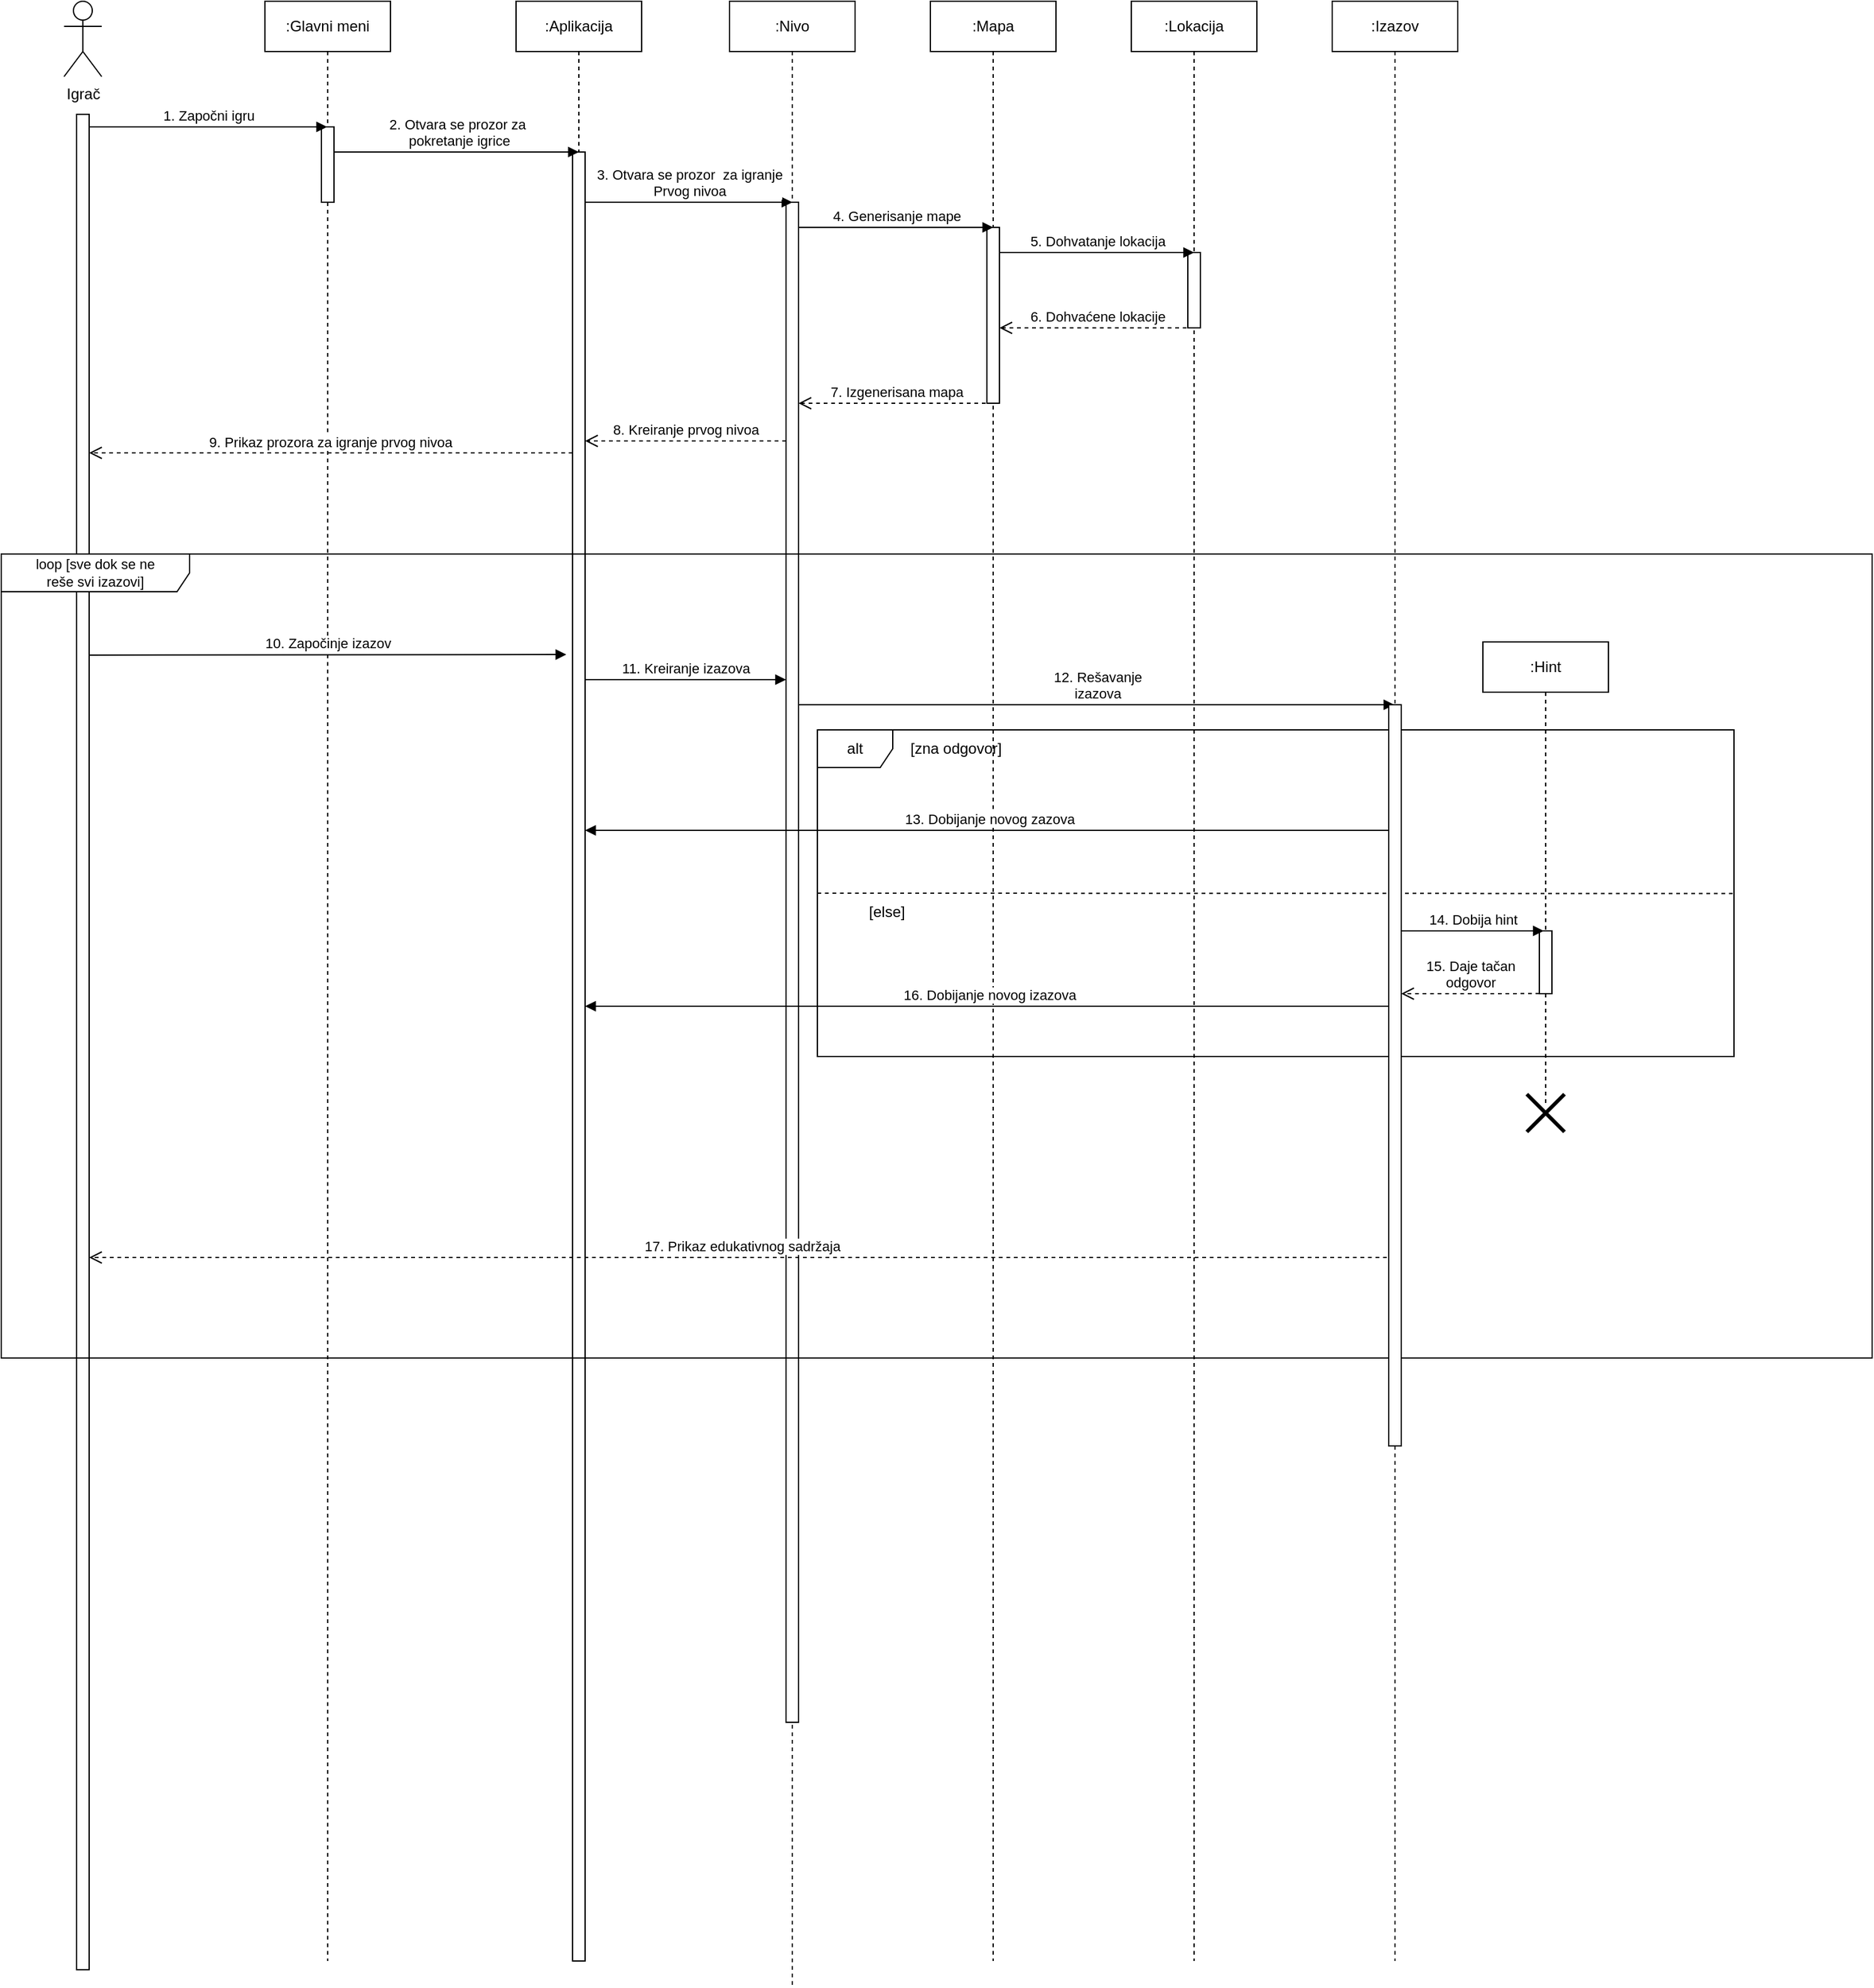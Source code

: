 <mxfile version="22.1.4" type="github">
  <diagram name="Page-1" id="2YBvvXClWsGukQMizWep">
    <mxGraphModel dx="1964" dy="615" grid="1" gridSize="10" guides="1" tooltips="1" connect="1" arrows="1" fold="1" page="1" pageScale="1" pageWidth="850" pageHeight="1100" math="0" shadow="0">
      <root>
        <mxCell id="0" />
        <mxCell id="1" parent="0" />
        <mxCell id="hXXFAV3YxGBH0Ydvt_z7-7" value="Igrač" style="shape=umlActor;verticalLabelPosition=bottom;verticalAlign=top;html=1;" parent="1" vertex="1">
          <mxGeometry x="40" y="40" width="30" height="60" as="geometry" />
        </mxCell>
        <mxCell id="hXXFAV3YxGBH0Ydvt_z7-12" value="" style="rounded=0;whiteSpace=wrap;html=1;rotation=90;" parent="1" vertex="1">
          <mxGeometry x="-683.45" y="863.46" width="1476.93" height="10" as="geometry" />
        </mxCell>
        <mxCell id="hXXFAV3YxGBH0Ydvt_z7-16" value=":Glavni meni" style="shape=umlLifeline;perimeter=lifelinePerimeter;whiteSpace=wrap;html=1;container=0;dropTarget=0;collapsible=0;recursiveResize=0;outlineConnect=0;portConstraint=eastwest;newEdgeStyle={&quot;edgeStyle&quot;:&quot;elbowEdgeStyle&quot;,&quot;elbow&quot;:&quot;vertical&quot;,&quot;curved&quot;:0,&quot;rounded&quot;:0};" parent="1" vertex="1">
          <mxGeometry x="200" y="40" width="100" height="1560" as="geometry" />
        </mxCell>
        <mxCell id="hXXFAV3YxGBH0Ydvt_z7-17" value="" style="html=1;points=[];perimeter=orthogonalPerimeter;outlineConnect=0;targetShapes=umlLifeline;portConstraint=eastwest;newEdgeStyle={&quot;edgeStyle&quot;:&quot;elbowEdgeStyle&quot;,&quot;elbow&quot;:&quot;vertical&quot;,&quot;curved&quot;:0,&quot;rounded&quot;:0};" parent="hXXFAV3YxGBH0Ydvt_z7-16" vertex="1">
          <mxGeometry x="45" y="100" width="10" height="60" as="geometry" />
        </mxCell>
        <mxCell id="hXXFAV3YxGBH0Ydvt_z7-18" value=":Aplikacija" style="shape=umlLifeline;perimeter=lifelinePerimeter;whiteSpace=wrap;html=1;container=0;dropTarget=0;collapsible=0;recursiveResize=0;outlineConnect=0;portConstraint=eastwest;newEdgeStyle={&quot;edgeStyle&quot;:&quot;elbowEdgeStyle&quot;,&quot;elbow&quot;:&quot;vertical&quot;,&quot;curved&quot;:0,&quot;rounded&quot;:0};size=40;" parent="1" vertex="1">
          <mxGeometry x="400" y="40" width="100" height="1560" as="geometry" />
        </mxCell>
        <mxCell id="hXXFAV3YxGBH0Ydvt_z7-19" value="" style="html=1;points=[];perimeter=orthogonalPerimeter;outlineConnect=0;targetShapes=umlLifeline;portConstraint=eastwest;newEdgeStyle={&quot;edgeStyle&quot;:&quot;elbowEdgeStyle&quot;,&quot;elbow&quot;:&quot;vertical&quot;,&quot;curved&quot;:0,&quot;rounded&quot;:0};" parent="hXXFAV3YxGBH0Ydvt_z7-18" vertex="1">
          <mxGeometry x="45" y="120" width="10" height="1440" as="geometry" />
        </mxCell>
        <mxCell id="hXXFAV3YxGBH0Ydvt_z7-20" value=":Nivo" style="shape=umlLifeline;perimeter=lifelinePerimeter;whiteSpace=wrap;html=1;container=0;dropTarget=0;collapsible=0;recursiveResize=0;outlineConnect=0;portConstraint=eastwest;newEdgeStyle={&quot;edgeStyle&quot;:&quot;elbowEdgeStyle&quot;,&quot;elbow&quot;:&quot;vertical&quot;,&quot;curved&quot;:0,&quot;rounded&quot;:0};" parent="1" vertex="1">
          <mxGeometry x="570" y="40" width="100" height="1580" as="geometry" />
        </mxCell>
        <mxCell id="hXXFAV3YxGBH0Ydvt_z7-21" value="" style="html=1;points=[];perimeter=orthogonalPerimeter;outlineConnect=0;targetShapes=umlLifeline;portConstraint=eastwest;newEdgeStyle={&quot;edgeStyle&quot;:&quot;elbowEdgeStyle&quot;,&quot;elbow&quot;:&quot;vertical&quot;,&quot;curved&quot;:0,&quot;rounded&quot;:0};" parent="hXXFAV3YxGBH0Ydvt_z7-20" vertex="1">
          <mxGeometry x="45" y="160" width="10" height="1210" as="geometry" />
        </mxCell>
        <mxCell id="hXXFAV3YxGBH0Ydvt_z7-22" value="1. Započni igru" style="html=1;verticalAlign=bottom;endArrow=block;edgeStyle=elbowEdgeStyle;elbow=vertical;curved=0;rounded=0;" parent="1" target="hXXFAV3YxGBH0Ydvt_z7-16" edge="1">
          <mxGeometry relative="1" as="geometry">
            <mxPoint x="60" y="140" as="sourcePoint" />
            <Array as="points">
              <mxPoint x="145" y="140" />
            </Array>
            <mxPoint x="230" y="140" as="targetPoint" />
          </mxGeometry>
        </mxCell>
        <mxCell id="hXXFAV3YxGBH0Ydvt_z7-23" value="&lt;div&gt;2. Otvara se prozor za&lt;/div&gt;&lt;div&gt;&amp;nbsp;pokretanje igrice&lt;br&gt;&lt;/div&gt;" style="html=1;verticalAlign=bottom;endArrow=block;edgeStyle=elbowEdgeStyle;elbow=vertical;curved=0;rounded=0;" parent="1" source="hXXFAV3YxGBH0Ydvt_z7-17" edge="1">
          <mxGeometry x="0.005" relative="1" as="geometry">
            <mxPoint x="260" y="160" as="sourcePoint" />
            <Array as="points">
              <mxPoint x="365" y="160" />
            </Array>
            <mxPoint x="450" y="160" as="targetPoint" />
            <mxPoint as="offset" />
          </mxGeometry>
        </mxCell>
        <mxCell id="hXXFAV3YxGBH0Ydvt_z7-24" value=":Mapa" style="shape=umlLifeline;perimeter=lifelinePerimeter;whiteSpace=wrap;html=1;container=0;dropTarget=0;collapsible=0;recursiveResize=0;outlineConnect=0;portConstraint=eastwest;newEdgeStyle={&quot;edgeStyle&quot;:&quot;elbowEdgeStyle&quot;,&quot;elbow&quot;:&quot;vertical&quot;,&quot;curved&quot;:0,&quot;rounded&quot;:0};" parent="1" vertex="1">
          <mxGeometry x="730" y="40" width="100" height="1560" as="geometry" />
        </mxCell>
        <mxCell id="hXXFAV3YxGBH0Ydvt_z7-25" value="" style="html=1;points=[];perimeter=orthogonalPerimeter;outlineConnect=0;targetShapes=umlLifeline;portConstraint=eastwest;newEdgeStyle={&quot;edgeStyle&quot;:&quot;elbowEdgeStyle&quot;,&quot;elbow&quot;:&quot;vertical&quot;,&quot;curved&quot;:0,&quot;rounded&quot;:0};" parent="hXXFAV3YxGBH0Ydvt_z7-24" vertex="1">
          <mxGeometry x="45" y="180" width="10" height="140" as="geometry" />
        </mxCell>
        <mxCell id="hXXFAV3YxGBH0Ydvt_z7-26" value="&lt;div&gt;3. Otvara se prozor&amp;nbsp; za igranje&lt;/div&gt;&lt;div&gt;Prvog nivoa&lt;br&gt;&lt;/div&gt;" style="html=1;verticalAlign=bottom;endArrow=block;edgeStyle=elbowEdgeStyle;elbow=vertical;curved=0;rounded=0;" parent="1" source="hXXFAV3YxGBH0Ydvt_z7-19" edge="1">
          <mxGeometry x="-0.001" relative="1" as="geometry">
            <mxPoint x="460" y="200" as="sourcePoint" />
            <Array as="points" />
            <mxPoint x="620.07" y="199.86" as="targetPoint" />
            <mxPoint as="offset" />
          </mxGeometry>
        </mxCell>
        <mxCell id="hXXFAV3YxGBH0Ydvt_z7-27" value=":Lokacija" style="shape=umlLifeline;perimeter=lifelinePerimeter;whiteSpace=wrap;html=1;container=0;dropTarget=0;collapsible=0;recursiveResize=0;outlineConnect=0;portConstraint=eastwest;newEdgeStyle={&quot;edgeStyle&quot;:&quot;elbowEdgeStyle&quot;,&quot;elbow&quot;:&quot;vertical&quot;,&quot;curved&quot;:0,&quot;rounded&quot;:0};" parent="1" vertex="1">
          <mxGeometry x="890" y="40" width="100" height="1560" as="geometry" />
        </mxCell>
        <mxCell id="hXXFAV3YxGBH0Ydvt_z7-28" value="" style="html=1;points=[];perimeter=orthogonalPerimeter;outlineConnect=0;targetShapes=umlLifeline;portConstraint=eastwest;newEdgeStyle={&quot;edgeStyle&quot;:&quot;elbowEdgeStyle&quot;,&quot;elbow&quot;:&quot;vertical&quot;,&quot;curved&quot;:0,&quot;rounded&quot;:0};" parent="hXXFAV3YxGBH0Ydvt_z7-27" vertex="1">
          <mxGeometry x="45" y="200" width="10" height="60" as="geometry" />
        </mxCell>
        <mxCell id="hXXFAV3YxGBH0Ydvt_z7-29" value="4. Generisanje mape" style="html=1;verticalAlign=bottom;endArrow=block;edgeStyle=elbowEdgeStyle;elbow=vertical;curved=0;rounded=0;" parent="1" source="hXXFAV3YxGBH0Ydvt_z7-21" edge="1">
          <mxGeometry x="-0.001" relative="1" as="geometry">
            <mxPoint x="630" y="220" as="sourcePoint" />
            <Array as="points" />
            <mxPoint x="780" y="220" as="targetPoint" />
            <mxPoint as="offset" />
          </mxGeometry>
        </mxCell>
        <mxCell id="hXXFAV3YxGBH0Ydvt_z7-30" value="&lt;div&gt;5. Dohvatanje lokacija&lt;br&gt;&lt;/div&gt;" style="html=1;verticalAlign=bottom;endArrow=block;edgeStyle=elbowEdgeStyle;elbow=vertical;curved=0;rounded=0;" parent="1" source="hXXFAV3YxGBH0Ydvt_z7-25" edge="1">
          <mxGeometry x="-0.001" relative="1" as="geometry">
            <mxPoint x="790" y="240" as="sourcePoint" />
            <Array as="points" />
            <mxPoint x="940" y="240" as="targetPoint" />
            <mxPoint as="offset" />
          </mxGeometry>
        </mxCell>
        <mxCell id="7DguIUnYp568yveDQBID-1" value="9. Prikaz prozora za igranje prvog nivoa" style="html=1;verticalAlign=bottom;endArrow=open;dashed=1;endSize=8;edgeStyle=elbowEdgeStyle;elbow=vertical;curved=0;rounded=0;" parent="1" source="hXXFAV3YxGBH0Ydvt_z7-19" edge="1">
          <mxGeometry relative="1" as="geometry">
            <mxPoint x="60" y="400" as="targetPoint" />
            <Array as="points">
              <mxPoint x="365" y="399.5" />
            </Array>
            <mxPoint x="440" y="399.5" as="sourcePoint" />
          </mxGeometry>
        </mxCell>
        <mxCell id="7DguIUnYp568yveDQBID-2" value="&lt;div&gt;6. Dohvaćene lokacije&lt;/div&gt;" style="html=1;verticalAlign=bottom;endArrow=open;dashed=1;endSize=8;edgeStyle=elbowEdgeStyle;elbow=vertical;curved=0;rounded=0;" parent="1" target="hXXFAV3YxGBH0Ydvt_z7-25" edge="1">
          <mxGeometry relative="1" as="geometry">
            <mxPoint x="790" y="300" as="targetPoint" />
            <Array as="points">
              <mxPoint x="865" y="300" />
            </Array>
            <mxPoint x="940" y="300" as="sourcePoint" />
          </mxGeometry>
        </mxCell>
        <mxCell id="7DguIUnYp568yveDQBID-3" value="7. Izgenerisana mapa" style="html=1;verticalAlign=bottom;endArrow=open;dashed=1;endSize=8;edgeStyle=elbowEdgeStyle;elbow=vertical;curved=0;rounded=0;" parent="1" target="hXXFAV3YxGBH0Ydvt_z7-21" edge="1">
          <mxGeometry relative="1" as="geometry">
            <mxPoint x="630" y="360" as="targetPoint" />
            <Array as="points" />
            <mxPoint x="780" y="360" as="sourcePoint" />
          </mxGeometry>
        </mxCell>
        <mxCell id="7DguIUnYp568yveDQBID-4" value="8. Kreiranje prvog nivoa" style="html=1;verticalAlign=bottom;endArrow=open;dashed=1;endSize=8;edgeStyle=elbowEdgeStyle;elbow=vertical;curved=0;rounded=0;" parent="1" source="hXXFAV3YxGBH0Ydvt_z7-21" target="hXXFAV3YxGBH0Ydvt_z7-19" edge="1">
          <mxGeometry relative="1" as="geometry">
            <mxPoint x="460" y="390" as="targetPoint" />
            <Array as="points">
              <mxPoint x="545" y="390" />
            </Array>
            <mxPoint x="620" y="390" as="sourcePoint" />
          </mxGeometry>
        </mxCell>
        <mxCell id="7DguIUnYp568yveDQBID-6" value="&lt;div style=&quot;font-size: 11px;&quot;&gt;&lt;font style=&quot;font-size: 11px;&quot;&gt;loop [sve dok se ne&lt;/font&gt;&lt;/div&gt;&lt;div style=&quot;font-size: 11px;&quot;&gt;&lt;font style=&quot;font-size: 11px;&quot;&gt;reše svi izazovi]&lt;br&gt;&lt;/font&gt;&lt;/div&gt;" style="shape=umlFrame;whiteSpace=wrap;html=1;pointerEvents=0;width=150;height=30;" parent="1" vertex="1">
          <mxGeometry x="-10" y="480" width="1490" height="640" as="geometry" />
        </mxCell>
        <mxCell id="7DguIUnYp568yveDQBID-7" value="10. Započinje izazov" style="html=1;verticalAlign=bottom;endArrow=block;edgeStyle=elbowEdgeStyle;elbow=vertical;curved=0;rounded=0;exitX=0.313;exitY=0.001;exitDx=0;exitDy=0;exitPerimeter=0;" parent="1" edge="1">
          <mxGeometry relative="1" as="geometry">
            <mxPoint x="60.005" y="560.473" as="sourcePoint" />
            <Array as="points">
              <mxPoint x="335" y="560" />
            </Array>
            <mxPoint x="440" y="560" as="targetPoint" />
          </mxGeometry>
        </mxCell>
        <mxCell id="7DguIUnYp568yveDQBID-8" value="&lt;div&gt;11. Kreiranje izazova&lt;/div&gt;" style="html=1;verticalAlign=bottom;endArrow=block;edgeStyle=elbowEdgeStyle;elbow=vertical;curved=0;rounded=0;" parent="1" source="hXXFAV3YxGBH0Ydvt_z7-19" target="hXXFAV3YxGBH0Ydvt_z7-21" edge="1">
          <mxGeometry relative="1" as="geometry">
            <mxPoint x="460" y="580" as="sourcePoint" />
            <Array as="points">
              <mxPoint x="545" y="580" />
            </Array>
            <mxPoint x="610" y="580" as="targetPoint" />
          </mxGeometry>
        </mxCell>
        <mxCell id="7DguIUnYp568yveDQBID-10" value="&lt;div&gt;12. Rešavanje&lt;/div&gt;&lt;div&gt;izazova&lt;br&gt;&lt;/div&gt;" style="html=1;verticalAlign=bottom;endArrow=block;edgeStyle=elbowEdgeStyle;elbow=vertical;curved=0;rounded=0;" parent="1" source="hXXFAV3YxGBH0Ydvt_z7-21" target="7DguIUnYp568yveDQBID-27" edge="1">
          <mxGeometry relative="1" as="geometry">
            <mxPoint x="630" y="600" as="sourcePoint" />
            <Array as="points">
              <mxPoint x="690" y="600" />
            </Array>
            <mxPoint x="775" y="600" as="targetPoint" />
          </mxGeometry>
        </mxCell>
        <mxCell id="7DguIUnYp568yveDQBID-11" value="17. Prikaz edukativnog sadržaja" style="html=1;verticalAlign=bottom;endArrow=open;dashed=1;endSize=8;edgeStyle=elbowEdgeStyle;elbow=vertical;curved=0;rounded=0;" parent="1" source="7DguIUnYp568yveDQBID-27" edge="1">
          <mxGeometry relative="1" as="geometry">
            <mxPoint x="60" y="1040" as="targetPoint" />
            <Array as="points">
              <mxPoint x="695" y="1040" />
            </Array>
            <mxPoint x="775" y="1040" as="sourcePoint" />
          </mxGeometry>
        </mxCell>
        <mxCell id="7DguIUnYp568yveDQBID-13" value=":Hint" style="shape=umlLifeline;perimeter=lifelinePerimeter;whiteSpace=wrap;html=1;container=0;dropTarget=0;collapsible=0;recursiveResize=0;outlineConnect=0;portConstraint=eastwest;newEdgeStyle={&quot;edgeStyle&quot;:&quot;elbowEdgeStyle&quot;,&quot;elbow&quot;:&quot;vertical&quot;,&quot;curved&quot;:0,&quot;rounded&quot;:0};" parent="1" vertex="1">
          <mxGeometry x="1170" y="550" width="100" height="370" as="geometry" />
        </mxCell>
        <mxCell id="7DguIUnYp568yveDQBID-14" value="" style="html=1;points=[];perimeter=orthogonalPerimeter;outlineConnect=0;targetShapes=umlLifeline;portConstraint=eastwest;newEdgeStyle={&quot;edgeStyle&quot;:&quot;elbowEdgeStyle&quot;,&quot;elbow&quot;:&quot;vertical&quot;,&quot;curved&quot;:0,&quot;rounded&quot;:0};" parent="7DguIUnYp568yveDQBID-13" vertex="1">
          <mxGeometry x="45" y="230" width="10" height="50" as="geometry" />
        </mxCell>
        <mxCell id="7DguIUnYp568yveDQBID-15" value="alt" style="shape=umlFrame;whiteSpace=wrap;html=1;pointerEvents=0;" parent="1" vertex="1">
          <mxGeometry x="640" y="620" width="730" height="260" as="geometry" />
        </mxCell>
        <mxCell id="7DguIUnYp568yveDQBID-17" value="" style="endArrow=none;dashed=1;html=1;rounded=0;entryX=1.002;entryY=0.501;entryDx=0;entryDy=0;entryPerimeter=0;exitX=0;exitY=0.5;exitDx=0;exitDy=0;exitPerimeter=0;" parent="1" source="7DguIUnYp568yveDQBID-15" target="7DguIUnYp568yveDQBID-15" edge="1">
          <mxGeometry width="50" height="50" relative="1" as="geometry">
            <mxPoint x="650" y="740" as="sourcePoint" />
            <mxPoint x="890" y="740" as="targetPoint" />
          </mxGeometry>
        </mxCell>
        <mxCell id="7DguIUnYp568yveDQBID-19" value="[else]" style="text;html=1;align=center;verticalAlign=middle;resizable=0;points=[];autosize=1;strokeColor=none;fillColor=none;" parent="1" vertex="1">
          <mxGeometry x="670" y="750" width="50" height="30" as="geometry" />
        </mxCell>
        <mxCell id="7DguIUnYp568yveDQBID-20" value="[zna odgovor]" style="text;html=1;align=center;verticalAlign=middle;resizable=0;points=[];autosize=1;strokeColor=none;fillColor=none;" parent="1" vertex="1">
          <mxGeometry x="700" y="620" width="100" height="30" as="geometry" />
        </mxCell>
        <mxCell id="7DguIUnYp568yveDQBID-21" value="&lt;div&gt;13. Dobijanje novog zazova&lt;br&gt;&lt;/div&gt;" style="html=1;verticalAlign=bottom;endArrow=block;edgeStyle=elbowEdgeStyle;elbow=vertical;curved=0;rounded=0;" parent="1" source="7DguIUnYp568yveDQBID-27" target="hXXFAV3YxGBH0Ydvt_z7-19" edge="1">
          <mxGeometry relative="1" as="geometry">
            <mxPoint x="775" y="700" as="sourcePoint" />
            <Array as="points">
              <mxPoint x="700" y="700" />
            </Array>
            <mxPoint x="630" y="700" as="targetPoint" />
          </mxGeometry>
        </mxCell>
        <mxCell id="7DguIUnYp568yveDQBID-23" value="&lt;div&gt;14. Dobija hint&lt;/div&gt;" style="html=1;verticalAlign=bottom;endArrow=block;edgeStyle=elbowEdgeStyle;elbow=vertical;curved=0;rounded=0;" parent="1" source="7DguIUnYp568yveDQBID-28" edge="1">
          <mxGeometry relative="1" as="geometry">
            <mxPoint x="1140" y="780" as="sourcePoint" />
            <Array as="points">
              <mxPoint x="1218.48" y="780" />
            </Array>
            <mxPoint x="1218" y="780" as="targetPoint" />
          </mxGeometry>
        </mxCell>
        <mxCell id="7DguIUnYp568yveDQBID-24" value="&lt;div&gt;15. Daje tačan&lt;/div&gt;&lt;div&gt;odgovor&lt;br&gt;&lt;/div&gt;" style="html=1;verticalAlign=bottom;endArrow=open;dashed=1;endSize=8;edgeStyle=elbowEdgeStyle;elbow=vertical;curved=0;rounded=0;" parent="1" target="7DguIUnYp568yveDQBID-28" edge="1">
          <mxGeometry relative="1" as="geometry">
            <mxPoint x="1110" y="829.63" as="targetPoint" />
            <Array as="points" />
            <mxPoint x="1215.0" y="829.926" as="sourcePoint" />
          </mxGeometry>
        </mxCell>
        <mxCell id="7DguIUnYp568yveDQBID-25" value="&lt;div&gt;16. Dobijanje novog izazova&lt;br&gt;&lt;/div&gt;" style="html=1;verticalAlign=bottom;endArrow=block;edgeStyle=elbowEdgeStyle;elbow=vertical;curved=0;rounded=0;" parent="1" source="7DguIUnYp568yveDQBID-27" target="hXXFAV3YxGBH0Ydvt_z7-19" edge="1">
          <mxGeometry relative="1" as="geometry">
            <mxPoint x="775" y="840" as="sourcePoint" />
            <Array as="points">
              <mxPoint x="700" y="840" />
            </Array>
            <mxPoint x="625" y="840" as="targetPoint" />
          </mxGeometry>
        </mxCell>
        <mxCell id="7DguIUnYp568yveDQBID-26" value="" style="shape=umlDestroy;whiteSpace=wrap;html=1;strokeWidth=3;targetShapes=umlLifeline;" parent="1" vertex="1">
          <mxGeometry x="1205" y="910" width="30" height="30" as="geometry" />
        </mxCell>
        <mxCell id="7DguIUnYp568yveDQBID-27" value=":Izazov" style="shape=umlLifeline;perimeter=lifelinePerimeter;whiteSpace=wrap;html=1;container=0;dropTarget=0;collapsible=0;recursiveResize=0;outlineConnect=0;portConstraint=eastwest;newEdgeStyle={&quot;edgeStyle&quot;:&quot;elbowEdgeStyle&quot;,&quot;elbow&quot;:&quot;vertical&quot;,&quot;curved&quot;:0,&quot;rounded&quot;:0};" parent="1" vertex="1">
          <mxGeometry x="1050" y="40" width="100" height="1560" as="geometry" />
        </mxCell>
        <mxCell id="7DguIUnYp568yveDQBID-28" value="" style="html=1;points=[];perimeter=orthogonalPerimeter;outlineConnect=0;targetShapes=umlLifeline;portConstraint=eastwest;newEdgeStyle={&quot;edgeStyle&quot;:&quot;elbowEdgeStyle&quot;,&quot;elbow&quot;:&quot;vertical&quot;,&quot;curved&quot;:0,&quot;rounded&quot;:0};" parent="7DguIUnYp568yveDQBID-27" vertex="1">
          <mxGeometry x="45" y="560" width="10" height="590" as="geometry" />
        </mxCell>
      </root>
    </mxGraphModel>
  </diagram>
</mxfile>
